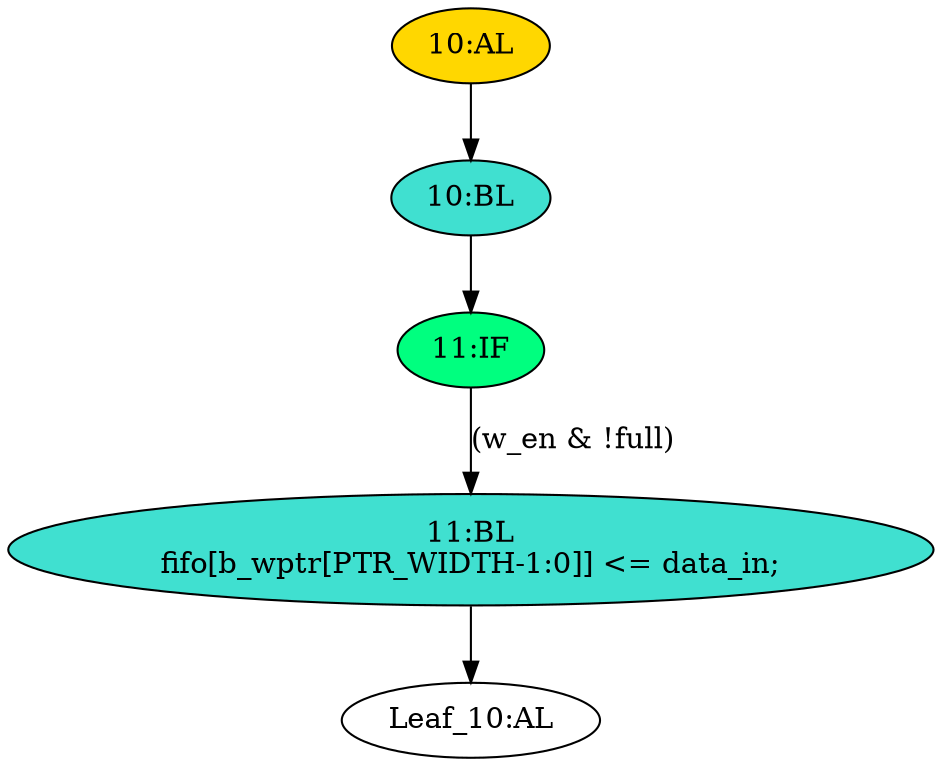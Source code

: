 strict digraph "" {
	node [label="\N"];
	"10:BL"	 [ast="<pyverilog.vparser.ast.Block object at 0x7f30c7470650>",
		fillcolor=turquoise,
		label="10:BL",
		statements="[]",
		style=filled,
		typ=Block];
	"11:IF"	 [ast="<pyverilog.vparser.ast.IfStatement object at 0x7f30c7470210>",
		fillcolor=springgreen,
		label="11:IF",
		statements="[]",
		style=filled,
		typ=IfStatement];
	"10:BL" -> "11:IF"	 [cond="[]",
		lineno=None];
	"10:AL"	 [ast="<pyverilog.vparser.ast.Always object at 0x7f30c71ce690>",
		clk_sens=False,
		fillcolor=gold,
		label="10:AL",
		sens="['wclk']",
		statements="[]",
		style=filled,
		typ=Always,
		use_var="['w_en', 'data_in', 'full']"];
	"10:AL" -> "10:BL"	 [cond="[]",
		lineno=None];
	"11:BL"	 [ast="<pyverilog.vparser.ast.Block object at 0x7f30c74708d0>",
		fillcolor=turquoise,
		label="11:BL
fifo[b_wptr[PTR_WIDTH-1:0]] <= data_in;",
		statements="[<pyverilog.vparser.ast.NonblockingSubstitution object at 0x7f30c7470d90>]",
		style=filled,
		typ=Block];
	"Leaf_10:AL"	 [def_var="['fifo']",
		label="Leaf_10:AL"];
	"11:BL" -> "Leaf_10:AL"	 [cond="[]",
		lineno=None];
	"11:IF" -> "11:BL"	 [cond="['w_en', 'full']",
		label="(w_en & !full)",
		lineno=11];
}
